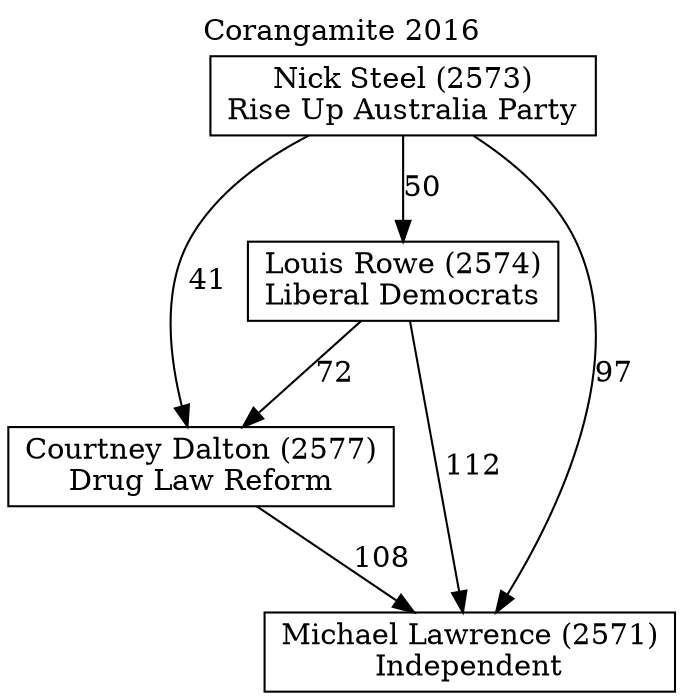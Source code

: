 // House preference flow
digraph "Michael Lawrence (2571)_Corangamite_2016" {
	graph [label="Corangamite 2016" labelloc=t mclimit=10]
	node [shape=box]
	"Courtney Dalton (2577)" [label="Courtney Dalton (2577)
Drug Law Reform"]
	"Louis Rowe (2574)" [label="Louis Rowe (2574)
Liberal Democrats"]
	"Michael Lawrence (2571)" [label="Michael Lawrence (2571)
Independent"]
	"Nick Steel (2573)" [label="Nick Steel (2573)
Rise Up Australia Party"]
	"Courtney Dalton (2577)" -> "Michael Lawrence (2571)" [label=108]
	"Louis Rowe (2574)" -> "Courtney Dalton (2577)" [label=72]
	"Louis Rowe (2574)" -> "Michael Lawrence (2571)" [label=112]
	"Nick Steel (2573)" -> "Courtney Dalton (2577)" [label=41]
	"Nick Steel (2573)" -> "Louis Rowe (2574)" [label=50]
	"Nick Steel (2573)" -> "Michael Lawrence (2571)" [label=97]
}
